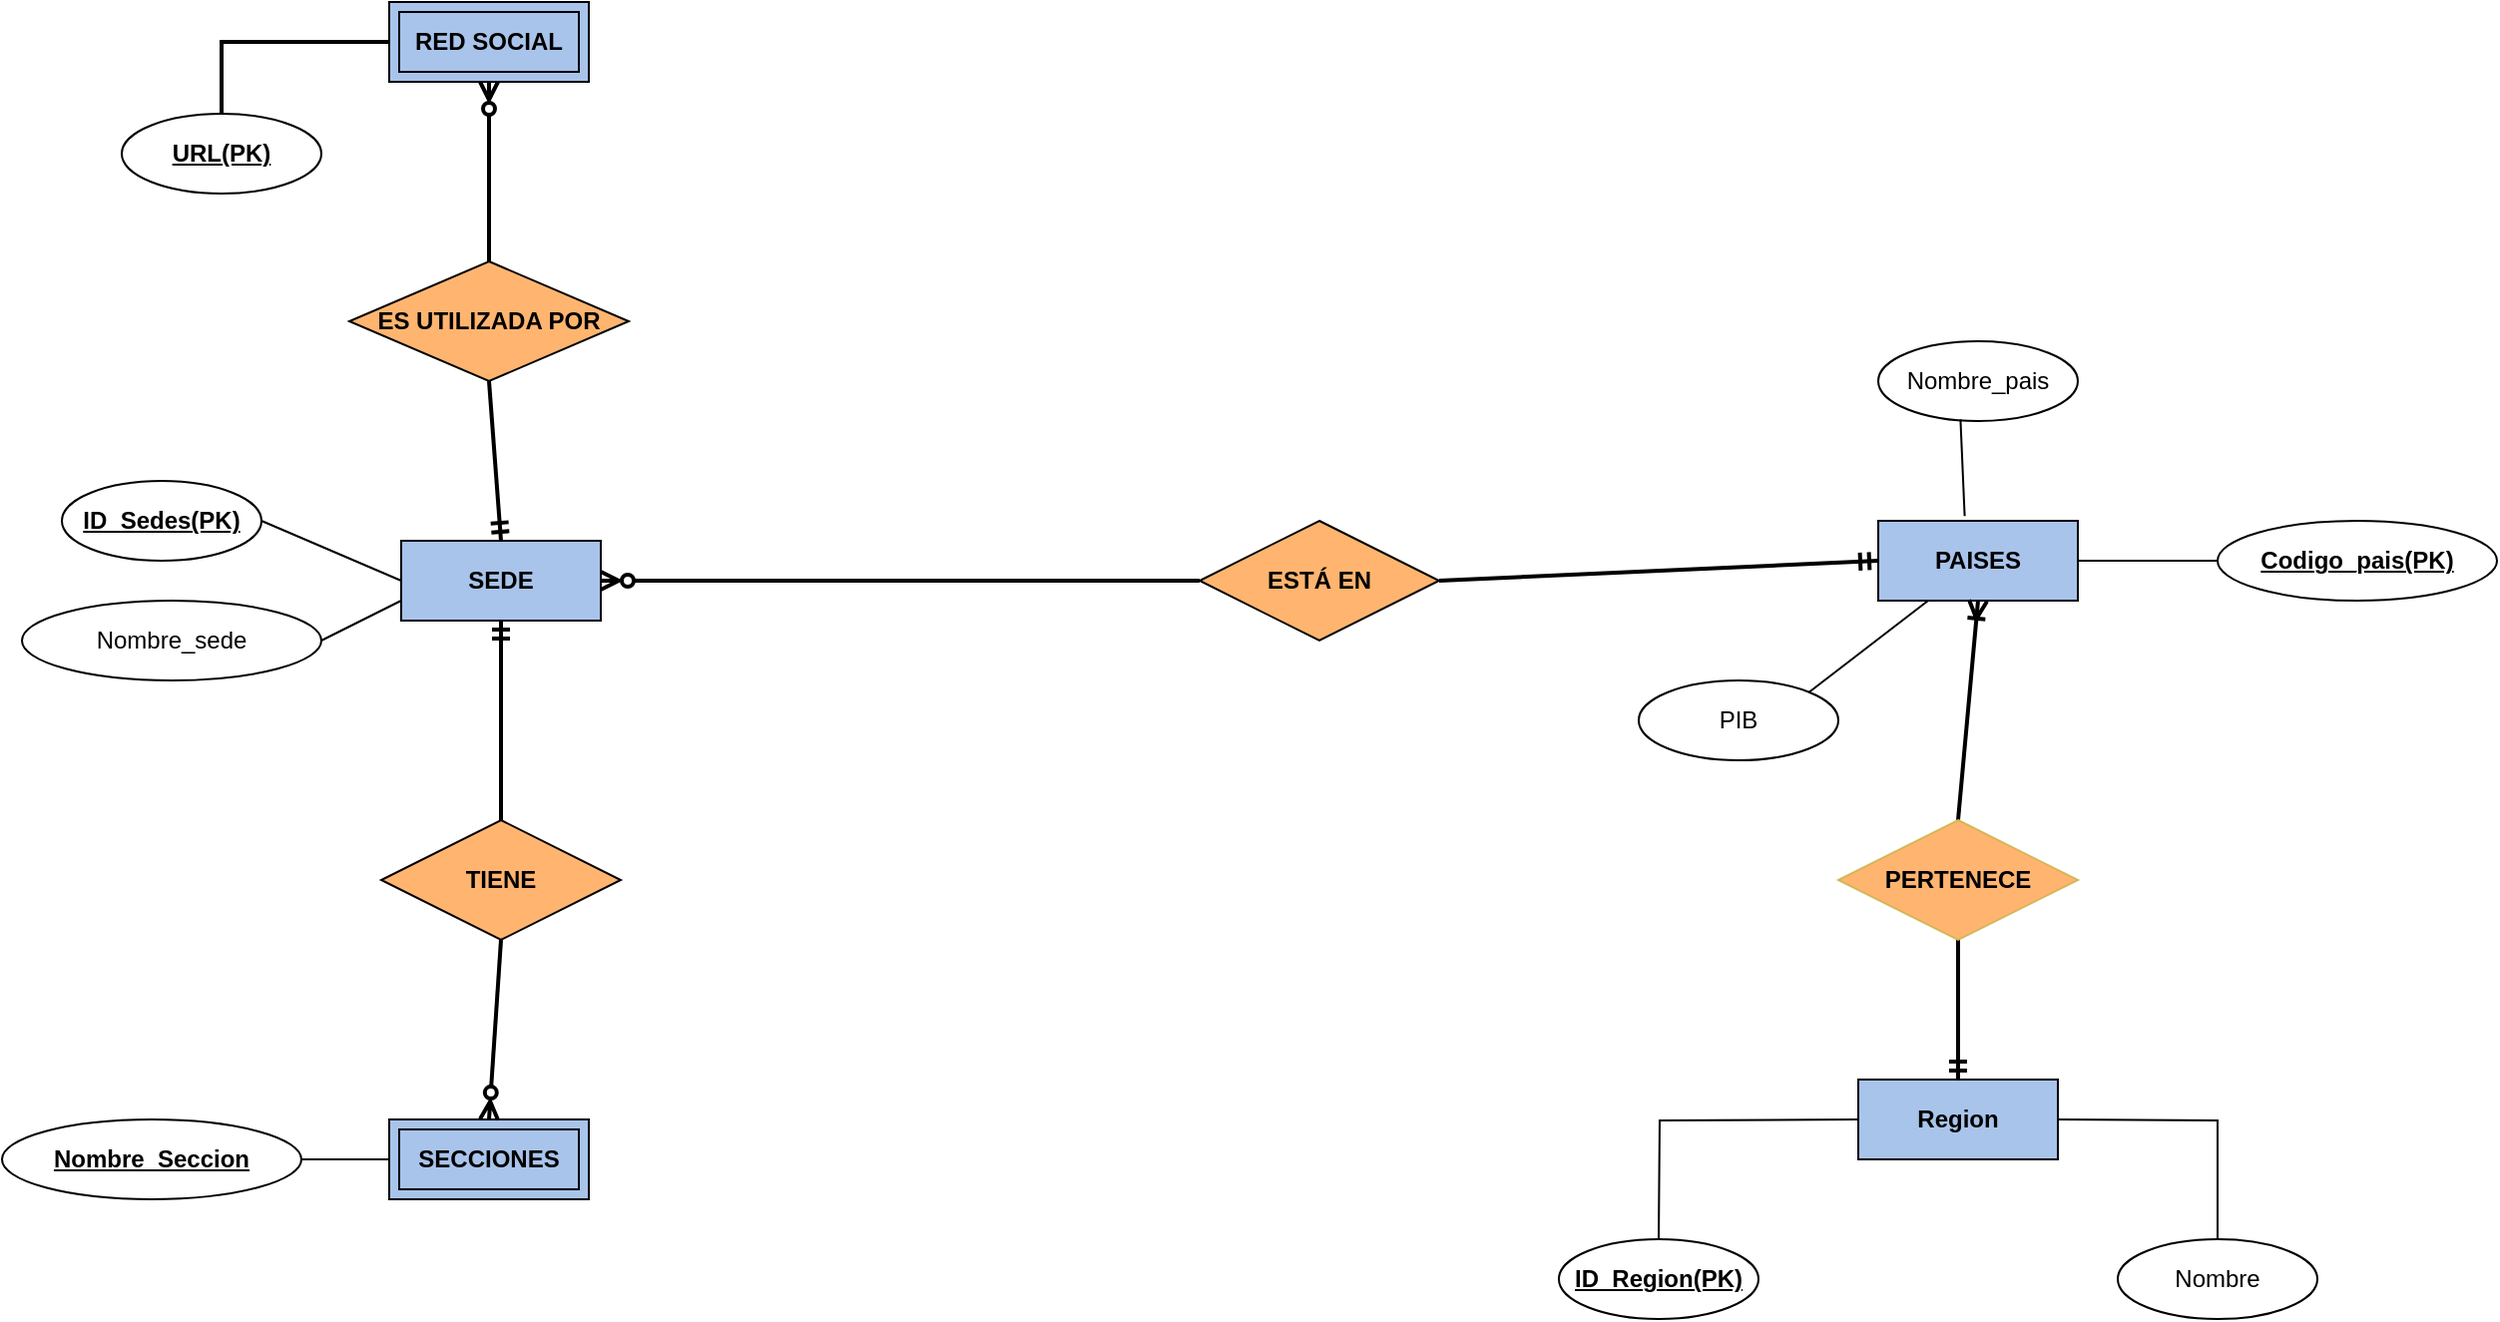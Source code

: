 <mxfile version="23.1.5" type="device">
  <diagram name="Página-1" id="3hHufM-FNqg1YWVWZAnr">
    <mxGraphModel dx="2064" dy="1856" grid="1" gridSize="10" guides="1" tooltips="1" connect="1" arrows="1" fold="1" page="1" pageScale="1" pageWidth="827" pageHeight="1169" math="0" shadow="0">
      <root>
        <mxCell id="0" />
        <mxCell id="1" parent="0" />
        <mxCell id="jVra7vX5_g9JPuBn6rs2-4" style="rounded=0;orthogonalLoop=1;jettySize=auto;html=1;exitX=0.25;exitY=1;exitDx=0;exitDy=0;entryX=1;entryY=0;entryDx=0;entryDy=0;endArrow=none;endFill=0;" parent="1" source="we_YAr6GqCYZWqf67xZB-1" target="we_YAr6GqCYZWqf67xZB-3" edge="1">
          <mxGeometry relative="1" as="geometry" />
        </mxCell>
        <mxCell id="jVra7vX5_g9JPuBn6rs2-32" style="rounded=0;orthogonalLoop=1;jettySize=auto;html=1;exitX=0.5;exitY=1;exitDx=0;exitDy=0;entryX=0.5;entryY=0;entryDx=0;entryDy=0;startArrow=none;startFill=0;strokeWidth=2;endArrow=ERmandOne;endFill=0;" parent="1" source="jVra7vX5_g9JPuBn6rs2-26" edge="1">
          <mxGeometry relative="1" as="geometry">
            <mxPoint x="520" y="-140" as="targetPoint" />
          </mxGeometry>
        </mxCell>
        <mxCell id="jVra7vX5_g9JPuBn6rs2-43" style="edgeStyle=orthogonalEdgeStyle;rounded=0;orthogonalLoop=1;jettySize=auto;html=1;exitX=1;exitY=0.5;exitDx=0;exitDy=0;entryX=0;entryY=0.5;entryDx=0;entryDy=0;endArrow=none;endFill=0;" parent="1" source="we_YAr6GqCYZWqf67xZB-1" target="we_YAr6GqCYZWqf67xZB-9" edge="1">
          <mxGeometry relative="1" as="geometry" />
        </mxCell>
        <mxCell id="we_YAr6GqCYZWqf67xZB-1" value="PAISES" style="whiteSpace=wrap;html=1;align=center;fillColor=#A9C4EB;fontStyle=1" parent="1" vertex="1">
          <mxGeometry x="480" y="-420" width="100" height="40" as="geometry" />
        </mxCell>
        <mxCell id="jVra7vX5_g9JPuBn6rs2-33" style="edgeStyle=orthogonalEdgeStyle;rounded=0;orthogonalLoop=1;jettySize=auto;html=1;exitX=0.5;exitY=1;exitDx=0;exitDy=0;entryX=0.5;entryY=0;entryDx=0;entryDy=0;endArrow=none;endFill=0;startArrow=ERmandOne;startFill=0;strokeWidth=2;" parent="1" source="we_YAr6GqCYZWqf67xZB-2" target="jVra7vX5_g9JPuBn6rs2-29" edge="1">
          <mxGeometry relative="1" as="geometry" />
        </mxCell>
        <mxCell id="jVra7vX5_g9JPuBn6rs2-41" style="rounded=0;orthogonalLoop=1;jettySize=auto;html=1;exitX=1;exitY=0.5;exitDx=0;exitDy=0;entryX=0;entryY=0.5;entryDx=0;entryDy=0;endArrow=none;endFill=0;startArrow=ERzeroToMany;startFill=0;strokeWidth=2;" parent="1" source="we_YAr6GqCYZWqf67xZB-2" target="jVra7vX5_g9JPuBn6rs2-40" edge="1">
          <mxGeometry relative="1" as="geometry" />
        </mxCell>
        <mxCell id="we_YAr6GqCYZWqf67xZB-2" value="SEDE" style="whiteSpace=wrap;html=1;align=center;fillColor=#A9C4EB;fontStyle=1" parent="1" vertex="1">
          <mxGeometry x="-260" y="-410" width="100" height="40" as="geometry" />
        </mxCell>
        <mxCell id="we_YAr6GqCYZWqf67xZB-3" value="PIB" style="ellipse;whiteSpace=wrap;html=1;align=center;" parent="1" vertex="1">
          <mxGeometry x="360" y="-340" width="100" height="40" as="geometry" />
        </mxCell>
        <mxCell id="we_YAr6GqCYZWqf67xZB-4" value="Nombre_pais" style="ellipse;whiteSpace=wrap;html=1;align=center;" parent="1" vertex="1">
          <mxGeometry x="480" y="-510" width="100" height="40" as="geometry" />
        </mxCell>
        <mxCell id="jVra7vX5_g9JPuBn6rs2-22" style="edgeStyle=orthogonalEdgeStyle;rounded=0;orthogonalLoop=1;jettySize=auto;html=1;exitX=0;exitY=0.5;exitDx=0;exitDy=0;entryX=0.5;entryY=0;entryDx=0;entryDy=0;endArrow=none;endFill=0;" parent="1" edge="1">
          <mxGeometry relative="1" as="geometry">
            <mxPoint x="470" y="-120" as="sourcePoint" />
            <mxPoint x="370" y="-60" as="targetPoint" />
          </mxGeometry>
        </mxCell>
        <mxCell id="jVra7vX5_g9JPuBn6rs2-23" style="edgeStyle=orthogonalEdgeStyle;rounded=0;orthogonalLoop=1;jettySize=auto;html=1;exitX=1;exitY=0.5;exitDx=0;exitDy=0;entryX=0.5;entryY=0;entryDx=0;entryDy=0;endArrow=none;endFill=0;" parent="1" target="we_YAr6GqCYZWqf67xZB-8" edge="1">
          <mxGeometry relative="1" as="geometry">
            <mxPoint x="570" y="-120" as="sourcePoint" />
          </mxGeometry>
        </mxCell>
        <mxCell id="we_YAr6GqCYZWqf67xZB-8" value="Nombre" style="ellipse;whiteSpace=wrap;html=1;align=center;" parent="1" vertex="1">
          <mxGeometry x="600" y="-60" width="100" height="40" as="geometry" />
        </mxCell>
        <mxCell id="we_YAr6GqCYZWqf67xZB-9" value="Codigo_pais(PK)" style="ellipse;whiteSpace=wrap;html=1;align=center;fontStyle=5" parent="1" vertex="1">
          <mxGeometry x="650" y="-420" width="140" height="40" as="geometry" />
        </mxCell>
        <mxCell id="jVra7vX5_g9JPuBn6rs2-39" style="rounded=0;orthogonalLoop=1;jettySize=auto;html=1;exitX=1;exitY=0.5;exitDx=0;exitDy=0;entryX=0;entryY=0.5;entryDx=0;entryDy=0;endArrow=none;endFill=0;" parent="1" source="we_YAr6GqCYZWqf67xZB-13" target="we_YAr6GqCYZWqf67xZB-2" edge="1">
          <mxGeometry relative="1" as="geometry" />
        </mxCell>
        <mxCell id="we_YAr6GqCYZWqf67xZB-13" value="ID_Sedes(PK)" style="ellipse;whiteSpace=wrap;html=1;align=center;fontStyle=5" parent="1" vertex="1">
          <mxGeometry x="-430" y="-440" width="100" height="40" as="geometry" />
        </mxCell>
        <mxCell id="jVra7vX5_g9JPuBn6rs2-38" style="rounded=0;orthogonalLoop=1;jettySize=auto;html=1;exitX=1;exitY=0.5;exitDx=0;exitDy=0;entryX=0;entryY=0.75;entryDx=0;entryDy=0;endArrow=none;endFill=0;" parent="1" source="we_YAr6GqCYZWqf67xZB-18" target="we_YAr6GqCYZWqf67xZB-2" edge="1">
          <mxGeometry relative="1" as="geometry" />
        </mxCell>
        <mxCell id="we_YAr6GqCYZWqf67xZB-18" value="Nombre_sede" style="ellipse;whiteSpace=wrap;html=1;align=center;" parent="1" vertex="1">
          <mxGeometry x="-450" y="-380" width="150" height="40" as="geometry" />
        </mxCell>
        <mxCell id="7MbL7kyo1_KdJmqyfnb3-3" style="edgeStyle=orthogonalEdgeStyle;rounded=0;orthogonalLoop=1;jettySize=auto;html=1;exitX=1;exitY=0.5;exitDx=0;exitDy=0;entryX=0;entryY=0.5;entryDx=0;entryDy=0;endArrow=none;endFill=0;" edge="1" parent="1" source="jVra7vX5_g9JPuBn6rs2-8" target="jVra7vX5_g9JPuBn6rs2-28">
          <mxGeometry relative="1" as="geometry" />
        </mxCell>
        <mxCell id="jVra7vX5_g9JPuBn6rs2-8" value="&lt;u&gt;Nombre_Seccion&lt;/u&gt;" style="ellipse;whiteSpace=wrap;html=1;align=center;fontStyle=1" parent="1" vertex="1">
          <mxGeometry x="-460" y="-120" width="150" height="40" as="geometry" />
        </mxCell>
        <mxCell id="jVra7vX5_g9JPuBn6rs2-20" style="rounded=0;orthogonalLoop=1;jettySize=auto;html=1;exitX=0.433;exitY=-0.059;exitDx=0;exitDy=0;endArrow=none;endFill=0;entryX=0.412;entryY=0.98;entryDx=0;entryDy=0;entryPerimeter=0;exitPerimeter=0;" parent="1" source="we_YAr6GqCYZWqf67xZB-1" target="we_YAr6GqCYZWqf67xZB-4" edge="1">
          <mxGeometry relative="1" as="geometry">
            <mxPoint x="480" y="-460" as="targetPoint" />
          </mxGeometry>
        </mxCell>
        <mxCell id="jVra7vX5_g9JPuBn6rs2-21" value="ID_Region(PK)" style="ellipse;whiteSpace=wrap;html=1;align=center;fontStyle=5" parent="1" vertex="1">
          <mxGeometry x="320" y="-60" width="100" height="40" as="geometry" />
        </mxCell>
        <mxCell id="jVra7vX5_g9JPuBn6rs2-28" value="SECCIONES" style="shape=ext;margin=3;double=1;whiteSpace=wrap;html=1;align=center;fillColor=#A9C4EB;fontStyle=1" parent="1" vertex="1">
          <mxGeometry x="-266" y="-120" width="100" height="40" as="geometry" />
        </mxCell>
        <mxCell id="jVra7vX5_g9JPuBn6rs2-34" style="rounded=0;orthogonalLoop=1;jettySize=auto;html=1;exitX=0.5;exitY=1;exitDx=0;exitDy=0;entryX=0.5;entryY=0;entryDx=0;entryDy=0;endArrow=ERzeroToMany;endFill=0;strokeWidth=2;" parent="1" source="jVra7vX5_g9JPuBn6rs2-29" target="jVra7vX5_g9JPuBn6rs2-28" edge="1">
          <mxGeometry relative="1" as="geometry">
            <mxPoint x="-220" y="-130" as="targetPoint" />
          </mxGeometry>
        </mxCell>
        <mxCell id="jVra7vX5_g9JPuBn6rs2-29" value="TIENE" style="shape=rhombus;perimeter=rhombusPerimeter;whiteSpace=wrap;html=1;align=center;fillColor=#FFB570;fontStyle=1" parent="1" vertex="1">
          <mxGeometry x="-270" y="-270" width="120" height="60" as="geometry" />
        </mxCell>
        <mxCell id="jVra7vX5_g9JPuBn6rs2-42" style="rounded=0;orthogonalLoop=1;jettySize=auto;html=1;exitX=1;exitY=0.5;exitDx=0;exitDy=0;entryX=0;entryY=0.5;entryDx=0;entryDy=0;endArrow=ERmandOne;endFill=0;strokeWidth=2;" parent="1" source="jVra7vX5_g9JPuBn6rs2-40" target="we_YAr6GqCYZWqf67xZB-1" edge="1">
          <mxGeometry relative="1" as="geometry" />
        </mxCell>
        <mxCell id="jVra7vX5_g9JPuBn6rs2-40" value="ESTÁ EN" style="shape=rhombus;perimeter=rhombusPerimeter;whiteSpace=wrap;html=1;align=center;fillColor=#FFB570;fontStyle=1" parent="1" vertex="1">
          <mxGeometry x="140" y="-420" width="120" height="60" as="geometry" />
        </mxCell>
        <mxCell id="jVra7vX5_g9JPuBn6rs2-44" value="" style="rounded=0;orthogonalLoop=1;jettySize=auto;html=1;exitX=0.5;exitY=1;exitDx=0;exitDy=0;entryX=0.5;entryY=0;entryDx=0;entryDy=0;startArrow=ERoneToMany;startFill=0;strokeWidth=2;endArrow=none;endFill=0;" parent="1" source="we_YAr6GqCYZWqf67xZB-1" target="jVra7vX5_g9JPuBn6rs2-26" edge="1">
          <mxGeometry relative="1" as="geometry">
            <mxPoint x="530" y="-380" as="sourcePoint" />
            <mxPoint x="520" y="-140" as="targetPoint" />
          </mxGeometry>
        </mxCell>
        <mxCell id="jVra7vX5_g9JPuBn6rs2-26" value="PERTENECE" style="shape=rhombus;perimeter=rhombusPerimeter;whiteSpace=wrap;html=1;align=center;fillColor=#FFB570;strokeColor=#d6b656;fontStyle=1" parent="1" vertex="1">
          <mxGeometry x="460" y="-270" width="120" height="60" as="geometry" />
        </mxCell>
        <mxCell id="jVra7vX5_g9JPuBn6rs2-50" style="rounded=0;orthogonalLoop=1;jettySize=auto;html=1;entryX=0.5;entryY=0;entryDx=0;entryDy=0;endArrow=none;endFill=0;startArrow=ERzeroToMany;startFill=0;strokeWidth=2;exitX=0.5;exitY=1;exitDx=0;exitDy=0;" parent="1" source="4xdMWundjYPgKHB7vCGN-2" target="jVra7vX5_g9JPuBn6rs2-48" edge="1">
          <mxGeometry relative="1" as="geometry">
            <mxPoint x="-216" y="-600" as="sourcePoint" />
          </mxGeometry>
        </mxCell>
        <mxCell id="4xdMWundjYPgKHB7vCGN-4" style="edgeStyle=orthogonalEdgeStyle;rounded=0;orthogonalLoop=1;jettySize=auto;html=1;exitX=0.5;exitY=0;exitDx=0;exitDy=0;entryX=0;entryY=0.5;entryDx=0;entryDy=0;strokeWidth=2;endArrow=none;endFill=0;" parent="1" source="jVra7vX5_g9JPuBn6rs2-46" target="4xdMWundjYPgKHB7vCGN-2" edge="1">
          <mxGeometry relative="1" as="geometry">
            <mxPoint x="-270" y="-670" as="targetPoint" />
          </mxGeometry>
        </mxCell>
        <mxCell id="jVra7vX5_g9JPuBn6rs2-46" value="URL(PK)" style="ellipse;whiteSpace=wrap;html=1;align=center;fontStyle=5" parent="1" vertex="1">
          <mxGeometry x="-400" y="-624" width="100" height="40" as="geometry" />
        </mxCell>
        <mxCell id="jVra7vX5_g9JPuBn6rs2-51" style="rounded=0;orthogonalLoop=1;jettySize=auto;html=1;exitX=0.5;exitY=1;exitDx=0;exitDy=0;entryX=0.5;entryY=0;entryDx=0;entryDy=0;endArrow=ERmandOne;endFill=0;strokeWidth=2;" parent="1" source="jVra7vX5_g9JPuBn6rs2-48" target="we_YAr6GqCYZWqf67xZB-2" edge="1">
          <mxGeometry relative="1" as="geometry" />
        </mxCell>
        <mxCell id="jVra7vX5_g9JPuBn6rs2-48" value="ES UTILIZADA POR" style="shape=rhombus;perimeter=rhombusPerimeter;whiteSpace=wrap;html=1;align=center;fillColor=#FFB570;fontStyle=1" parent="1" vertex="1">
          <mxGeometry x="-286" y="-550" width="140" height="60" as="geometry" />
        </mxCell>
        <mxCell id="4xdMWundjYPgKHB7vCGN-2" value="RED SOCIAL" style="shape=ext;margin=3;double=1;whiteSpace=wrap;html=1;align=center;fillColor=#A9C4EB;fontStyle=1" parent="1" vertex="1">
          <mxGeometry x="-266" y="-680" width="100" height="40" as="geometry" />
        </mxCell>
        <mxCell id="b7vmmGnuXxZgTWAznQhB-1" value="Region" style="whiteSpace=wrap;html=1;align=center;fillColor=#A9C4EB;fontStyle=1" parent="1" vertex="1">
          <mxGeometry x="470" y="-140" width="100" height="40" as="geometry" />
        </mxCell>
      </root>
    </mxGraphModel>
  </diagram>
</mxfile>
